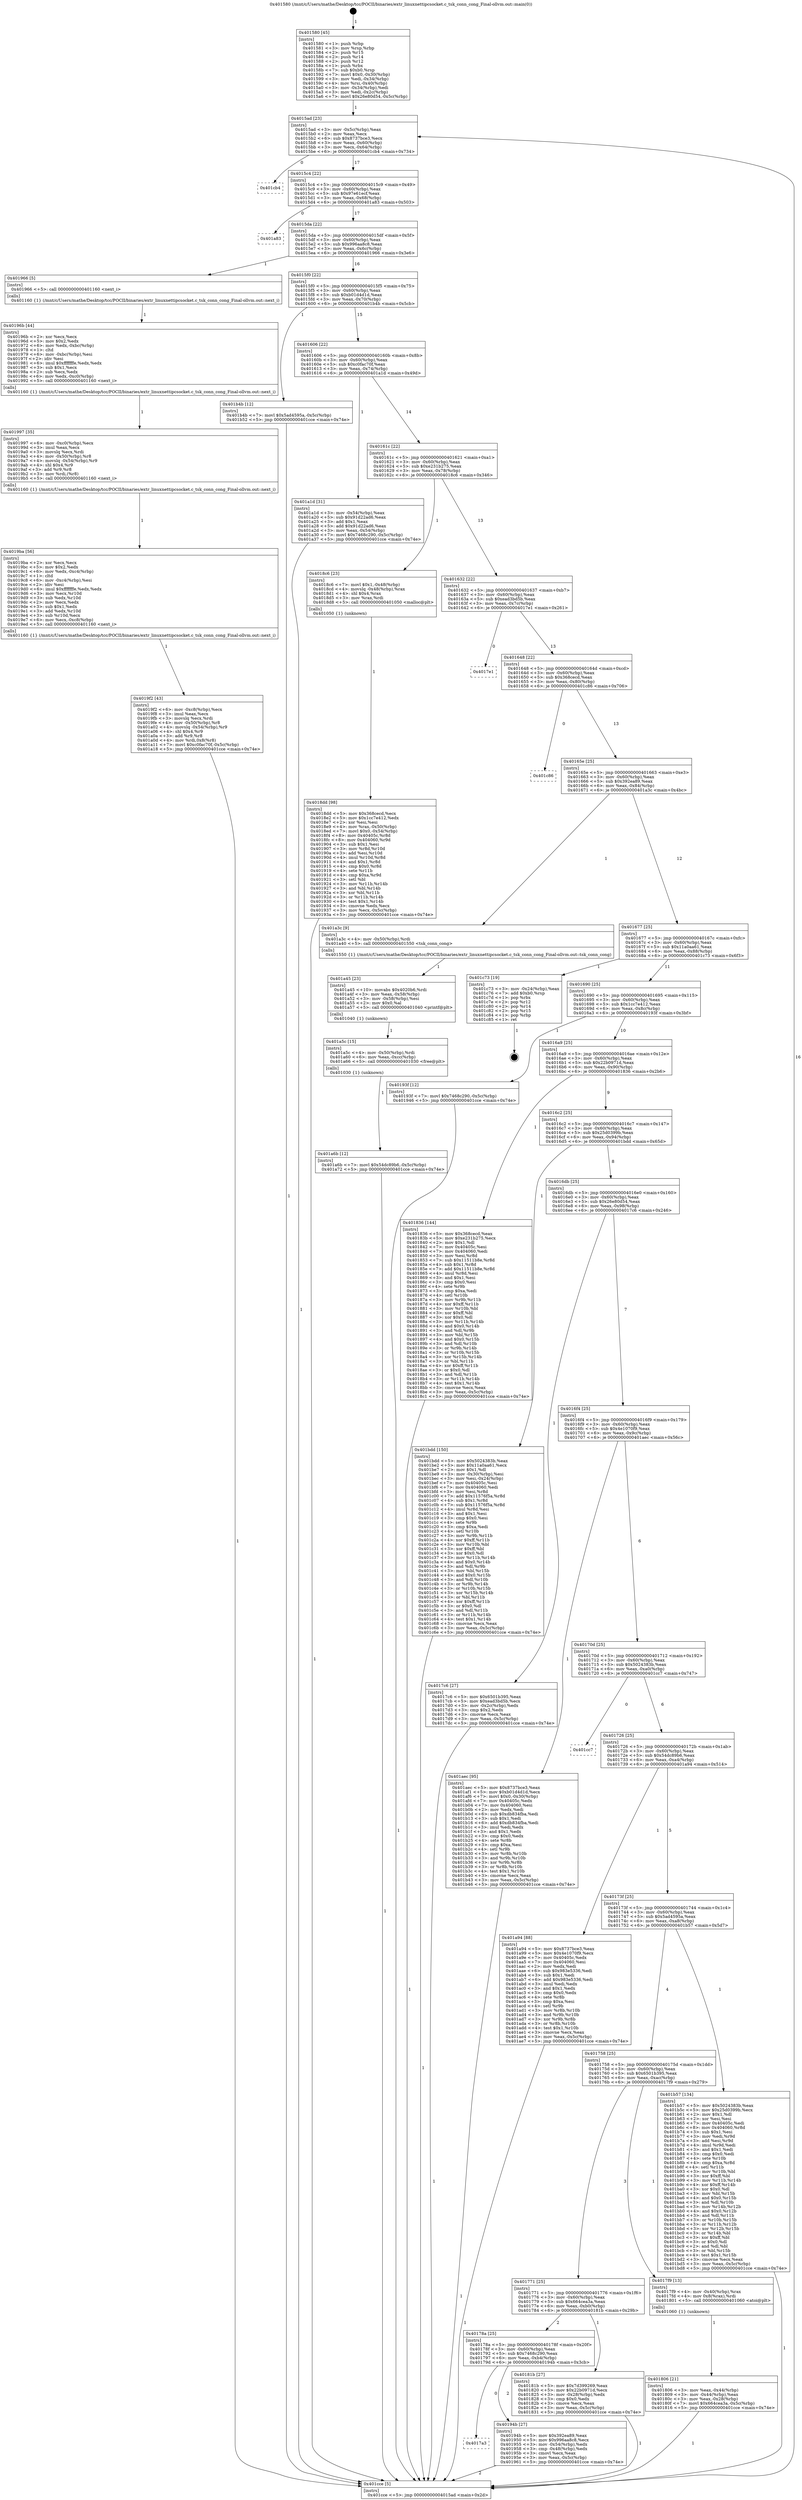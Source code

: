 digraph "0x401580" {
  label = "0x401580 (/mnt/c/Users/mathe/Desktop/tcc/POCII/binaries/extr_linuxnettipcsocket.c_tsk_conn_cong_Final-ollvm.out::main(0))"
  labelloc = "t"
  node[shape=record]

  Entry [label="",width=0.3,height=0.3,shape=circle,fillcolor=black,style=filled]
  "0x4015ad" [label="{
     0x4015ad [23]\l
     | [instrs]\l
     &nbsp;&nbsp;0x4015ad \<+3\>: mov -0x5c(%rbp),%eax\l
     &nbsp;&nbsp;0x4015b0 \<+2\>: mov %eax,%ecx\l
     &nbsp;&nbsp;0x4015b2 \<+6\>: sub $0x8737bce3,%ecx\l
     &nbsp;&nbsp;0x4015b8 \<+3\>: mov %eax,-0x60(%rbp)\l
     &nbsp;&nbsp;0x4015bb \<+3\>: mov %ecx,-0x64(%rbp)\l
     &nbsp;&nbsp;0x4015be \<+6\>: je 0000000000401cb4 \<main+0x734\>\l
  }"]
  "0x401cb4" [label="{
     0x401cb4\l
  }", style=dashed]
  "0x4015c4" [label="{
     0x4015c4 [22]\l
     | [instrs]\l
     &nbsp;&nbsp;0x4015c4 \<+5\>: jmp 00000000004015c9 \<main+0x49\>\l
     &nbsp;&nbsp;0x4015c9 \<+3\>: mov -0x60(%rbp),%eax\l
     &nbsp;&nbsp;0x4015cc \<+5\>: sub $0x97e61ecf,%eax\l
     &nbsp;&nbsp;0x4015d1 \<+3\>: mov %eax,-0x68(%rbp)\l
     &nbsp;&nbsp;0x4015d4 \<+6\>: je 0000000000401a83 \<main+0x503\>\l
  }"]
  Exit [label="",width=0.3,height=0.3,shape=circle,fillcolor=black,style=filled,peripheries=2]
  "0x401a83" [label="{
     0x401a83\l
  }", style=dashed]
  "0x4015da" [label="{
     0x4015da [22]\l
     | [instrs]\l
     &nbsp;&nbsp;0x4015da \<+5\>: jmp 00000000004015df \<main+0x5f\>\l
     &nbsp;&nbsp;0x4015df \<+3\>: mov -0x60(%rbp),%eax\l
     &nbsp;&nbsp;0x4015e2 \<+5\>: sub $0x996aa8c8,%eax\l
     &nbsp;&nbsp;0x4015e7 \<+3\>: mov %eax,-0x6c(%rbp)\l
     &nbsp;&nbsp;0x4015ea \<+6\>: je 0000000000401966 \<main+0x3e6\>\l
  }"]
  "0x401a6b" [label="{
     0x401a6b [12]\l
     | [instrs]\l
     &nbsp;&nbsp;0x401a6b \<+7\>: movl $0x54dc89b6,-0x5c(%rbp)\l
     &nbsp;&nbsp;0x401a72 \<+5\>: jmp 0000000000401cce \<main+0x74e\>\l
  }"]
  "0x401966" [label="{
     0x401966 [5]\l
     | [instrs]\l
     &nbsp;&nbsp;0x401966 \<+5\>: call 0000000000401160 \<next_i\>\l
     | [calls]\l
     &nbsp;&nbsp;0x401160 \{1\} (/mnt/c/Users/mathe/Desktop/tcc/POCII/binaries/extr_linuxnettipcsocket.c_tsk_conn_cong_Final-ollvm.out::next_i)\l
  }"]
  "0x4015f0" [label="{
     0x4015f0 [22]\l
     | [instrs]\l
     &nbsp;&nbsp;0x4015f0 \<+5\>: jmp 00000000004015f5 \<main+0x75\>\l
     &nbsp;&nbsp;0x4015f5 \<+3\>: mov -0x60(%rbp),%eax\l
     &nbsp;&nbsp;0x4015f8 \<+5\>: sub $0xb01d4d1d,%eax\l
     &nbsp;&nbsp;0x4015fd \<+3\>: mov %eax,-0x70(%rbp)\l
     &nbsp;&nbsp;0x401600 \<+6\>: je 0000000000401b4b \<main+0x5cb\>\l
  }"]
  "0x401a5c" [label="{
     0x401a5c [15]\l
     | [instrs]\l
     &nbsp;&nbsp;0x401a5c \<+4\>: mov -0x50(%rbp),%rdi\l
     &nbsp;&nbsp;0x401a60 \<+6\>: mov %eax,-0xcc(%rbp)\l
     &nbsp;&nbsp;0x401a66 \<+5\>: call 0000000000401030 \<free@plt\>\l
     | [calls]\l
     &nbsp;&nbsp;0x401030 \{1\} (unknown)\l
  }"]
  "0x401b4b" [label="{
     0x401b4b [12]\l
     | [instrs]\l
     &nbsp;&nbsp;0x401b4b \<+7\>: movl $0x5ad4595a,-0x5c(%rbp)\l
     &nbsp;&nbsp;0x401b52 \<+5\>: jmp 0000000000401cce \<main+0x74e\>\l
  }"]
  "0x401606" [label="{
     0x401606 [22]\l
     | [instrs]\l
     &nbsp;&nbsp;0x401606 \<+5\>: jmp 000000000040160b \<main+0x8b\>\l
     &nbsp;&nbsp;0x40160b \<+3\>: mov -0x60(%rbp),%eax\l
     &nbsp;&nbsp;0x40160e \<+5\>: sub $0xc0fac70f,%eax\l
     &nbsp;&nbsp;0x401613 \<+3\>: mov %eax,-0x74(%rbp)\l
     &nbsp;&nbsp;0x401616 \<+6\>: je 0000000000401a1d \<main+0x49d\>\l
  }"]
  "0x401a45" [label="{
     0x401a45 [23]\l
     | [instrs]\l
     &nbsp;&nbsp;0x401a45 \<+10\>: movabs $0x4020b6,%rdi\l
     &nbsp;&nbsp;0x401a4f \<+3\>: mov %eax,-0x58(%rbp)\l
     &nbsp;&nbsp;0x401a52 \<+3\>: mov -0x58(%rbp),%esi\l
     &nbsp;&nbsp;0x401a55 \<+2\>: mov $0x0,%al\l
     &nbsp;&nbsp;0x401a57 \<+5\>: call 0000000000401040 \<printf@plt\>\l
     | [calls]\l
     &nbsp;&nbsp;0x401040 \{1\} (unknown)\l
  }"]
  "0x401a1d" [label="{
     0x401a1d [31]\l
     | [instrs]\l
     &nbsp;&nbsp;0x401a1d \<+3\>: mov -0x54(%rbp),%eax\l
     &nbsp;&nbsp;0x401a20 \<+5\>: sub $0x91d22ad6,%eax\l
     &nbsp;&nbsp;0x401a25 \<+3\>: add $0x1,%eax\l
     &nbsp;&nbsp;0x401a28 \<+5\>: add $0x91d22ad6,%eax\l
     &nbsp;&nbsp;0x401a2d \<+3\>: mov %eax,-0x54(%rbp)\l
     &nbsp;&nbsp;0x401a30 \<+7\>: movl $0x7468c290,-0x5c(%rbp)\l
     &nbsp;&nbsp;0x401a37 \<+5\>: jmp 0000000000401cce \<main+0x74e\>\l
  }"]
  "0x40161c" [label="{
     0x40161c [22]\l
     | [instrs]\l
     &nbsp;&nbsp;0x40161c \<+5\>: jmp 0000000000401621 \<main+0xa1\>\l
     &nbsp;&nbsp;0x401621 \<+3\>: mov -0x60(%rbp),%eax\l
     &nbsp;&nbsp;0x401624 \<+5\>: sub $0xe231b275,%eax\l
     &nbsp;&nbsp;0x401629 \<+3\>: mov %eax,-0x78(%rbp)\l
     &nbsp;&nbsp;0x40162c \<+6\>: je 00000000004018c6 \<main+0x346\>\l
  }"]
  "0x4019f2" [label="{
     0x4019f2 [43]\l
     | [instrs]\l
     &nbsp;&nbsp;0x4019f2 \<+6\>: mov -0xc8(%rbp),%ecx\l
     &nbsp;&nbsp;0x4019f8 \<+3\>: imul %eax,%ecx\l
     &nbsp;&nbsp;0x4019fb \<+3\>: movslq %ecx,%rdi\l
     &nbsp;&nbsp;0x4019fe \<+4\>: mov -0x50(%rbp),%r8\l
     &nbsp;&nbsp;0x401a02 \<+4\>: movslq -0x54(%rbp),%r9\l
     &nbsp;&nbsp;0x401a06 \<+4\>: shl $0x4,%r9\l
     &nbsp;&nbsp;0x401a0a \<+3\>: add %r9,%r8\l
     &nbsp;&nbsp;0x401a0d \<+4\>: mov %rdi,0x8(%r8)\l
     &nbsp;&nbsp;0x401a11 \<+7\>: movl $0xc0fac70f,-0x5c(%rbp)\l
     &nbsp;&nbsp;0x401a18 \<+5\>: jmp 0000000000401cce \<main+0x74e\>\l
  }"]
  "0x4018c6" [label="{
     0x4018c6 [23]\l
     | [instrs]\l
     &nbsp;&nbsp;0x4018c6 \<+7\>: movl $0x1,-0x48(%rbp)\l
     &nbsp;&nbsp;0x4018cd \<+4\>: movslq -0x48(%rbp),%rax\l
     &nbsp;&nbsp;0x4018d1 \<+4\>: shl $0x4,%rax\l
     &nbsp;&nbsp;0x4018d5 \<+3\>: mov %rax,%rdi\l
     &nbsp;&nbsp;0x4018d8 \<+5\>: call 0000000000401050 \<malloc@plt\>\l
     | [calls]\l
     &nbsp;&nbsp;0x401050 \{1\} (unknown)\l
  }"]
  "0x401632" [label="{
     0x401632 [22]\l
     | [instrs]\l
     &nbsp;&nbsp;0x401632 \<+5\>: jmp 0000000000401637 \<main+0xb7\>\l
     &nbsp;&nbsp;0x401637 \<+3\>: mov -0x60(%rbp),%eax\l
     &nbsp;&nbsp;0x40163a \<+5\>: sub $0xead3bd5b,%eax\l
     &nbsp;&nbsp;0x40163f \<+3\>: mov %eax,-0x7c(%rbp)\l
     &nbsp;&nbsp;0x401642 \<+6\>: je 00000000004017e1 \<main+0x261\>\l
  }"]
  "0x4019ba" [label="{
     0x4019ba [56]\l
     | [instrs]\l
     &nbsp;&nbsp;0x4019ba \<+2\>: xor %ecx,%ecx\l
     &nbsp;&nbsp;0x4019bc \<+5\>: mov $0x2,%edx\l
     &nbsp;&nbsp;0x4019c1 \<+6\>: mov %edx,-0xc4(%rbp)\l
     &nbsp;&nbsp;0x4019c7 \<+1\>: cltd\l
     &nbsp;&nbsp;0x4019c8 \<+6\>: mov -0xc4(%rbp),%esi\l
     &nbsp;&nbsp;0x4019ce \<+2\>: idiv %esi\l
     &nbsp;&nbsp;0x4019d0 \<+6\>: imul $0xfffffffe,%edx,%edx\l
     &nbsp;&nbsp;0x4019d6 \<+3\>: mov %ecx,%r10d\l
     &nbsp;&nbsp;0x4019d9 \<+3\>: sub %edx,%r10d\l
     &nbsp;&nbsp;0x4019dc \<+2\>: mov %ecx,%edx\l
     &nbsp;&nbsp;0x4019de \<+3\>: sub $0x1,%edx\l
     &nbsp;&nbsp;0x4019e1 \<+3\>: add %edx,%r10d\l
     &nbsp;&nbsp;0x4019e4 \<+3\>: sub %r10d,%ecx\l
     &nbsp;&nbsp;0x4019e7 \<+6\>: mov %ecx,-0xc8(%rbp)\l
     &nbsp;&nbsp;0x4019ed \<+5\>: call 0000000000401160 \<next_i\>\l
     | [calls]\l
     &nbsp;&nbsp;0x401160 \{1\} (/mnt/c/Users/mathe/Desktop/tcc/POCII/binaries/extr_linuxnettipcsocket.c_tsk_conn_cong_Final-ollvm.out::next_i)\l
  }"]
  "0x4017e1" [label="{
     0x4017e1\l
  }", style=dashed]
  "0x401648" [label="{
     0x401648 [22]\l
     | [instrs]\l
     &nbsp;&nbsp;0x401648 \<+5\>: jmp 000000000040164d \<main+0xcd\>\l
     &nbsp;&nbsp;0x40164d \<+3\>: mov -0x60(%rbp),%eax\l
     &nbsp;&nbsp;0x401650 \<+5\>: sub $0x368cecd,%eax\l
     &nbsp;&nbsp;0x401655 \<+3\>: mov %eax,-0x80(%rbp)\l
     &nbsp;&nbsp;0x401658 \<+6\>: je 0000000000401c86 \<main+0x706\>\l
  }"]
  "0x401997" [label="{
     0x401997 [35]\l
     | [instrs]\l
     &nbsp;&nbsp;0x401997 \<+6\>: mov -0xc0(%rbp),%ecx\l
     &nbsp;&nbsp;0x40199d \<+3\>: imul %eax,%ecx\l
     &nbsp;&nbsp;0x4019a0 \<+3\>: movslq %ecx,%rdi\l
     &nbsp;&nbsp;0x4019a3 \<+4\>: mov -0x50(%rbp),%r8\l
     &nbsp;&nbsp;0x4019a7 \<+4\>: movslq -0x54(%rbp),%r9\l
     &nbsp;&nbsp;0x4019ab \<+4\>: shl $0x4,%r9\l
     &nbsp;&nbsp;0x4019af \<+3\>: add %r9,%r8\l
     &nbsp;&nbsp;0x4019b2 \<+3\>: mov %rdi,(%r8)\l
     &nbsp;&nbsp;0x4019b5 \<+5\>: call 0000000000401160 \<next_i\>\l
     | [calls]\l
     &nbsp;&nbsp;0x401160 \{1\} (/mnt/c/Users/mathe/Desktop/tcc/POCII/binaries/extr_linuxnettipcsocket.c_tsk_conn_cong_Final-ollvm.out::next_i)\l
  }"]
  "0x401c86" [label="{
     0x401c86\l
  }", style=dashed]
  "0x40165e" [label="{
     0x40165e [25]\l
     | [instrs]\l
     &nbsp;&nbsp;0x40165e \<+5\>: jmp 0000000000401663 \<main+0xe3\>\l
     &nbsp;&nbsp;0x401663 \<+3\>: mov -0x60(%rbp),%eax\l
     &nbsp;&nbsp;0x401666 \<+5\>: sub $0x392ea89,%eax\l
     &nbsp;&nbsp;0x40166b \<+6\>: mov %eax,-0x84(%rbp)\l
     &nbsp;&nbsp;0x401671 \<+6\>: je 0000000000401a3c \<main+0x4bc\>\l
  }"]
  "0x40196b" [label="{
     0x40196b [44]\l
     | [instrs]\l
     &nbsp;&nbsp;0x40196b \<+2\>: xor %ecx,%ecx\l
     &nbsp;&nbsp;0x40196d \<+5\>: mov $0x2,%edx\l
     &nbsp;&nbsp;0x401972 \<+6\>: mov %edx,-0xbc(%rbp)\l
     &nbsp;&nbsp;0x401978 \<+1\>: cltd\l
     &nbsp;&nbsp;0x401979 \<+6\>: mov -0xbc(%rbp),%esi\l
     &nbsp;&nbsp;0x40197f \<+2\>: idiv %esi\l
     &nbsp;&nbsp;0x401981 \<+6\>: imul $0xfffffffe,%edx,%edx\l
     &nbsp;&nbsp;0x401987 \<+3\>: sub $0x1,%ecx\l
     &nbsp;&nbsp;0x40198a \<+2\>: sub %ecx,%edx\l
     &nbsp;&nbsp;0x40198c \<+6\>: mov %edx,-0xc0(%rbp)\l
     &nbsp;&nbsp;0x401992 \<+5\>: call 0000000000401160 \<next_i\>\l
     | [calls]\l
     &nbsp;&nbsp;0x401160 \{1\} (/mnt/c/Users/mathe/Desktop/tcc/POCII/binaries/extr_linuxnettipcsocket.c_tsk_conn_cong_Final-ollvm.out::next_i)\l
  }"]
  "0x401a3c" [label="{
     0x401a3c [9]\l
     | [instrs]\l
     &nbsp;&nbsp;0x401a3c \<+4\>: mov -0x50(%rbp),%rdi\l
     &nbsp;&nbsp;0x401a40 \<+5\>: call 0000000000401550 \<tsk_conn_cong\>\l
     | [calls]\l
     &nbsp;&nbsp;0x401550 \{1\} (/mnt/c/Users/mathe/Desktop/tcc/POCII/binaries/extr_linuxnettipcsocket.c_tsk_conn_cong_Final-ollvm.out::tsk_conn_cong)\l
  }"]
  "0x401677" [label="{
     0x401677 [25]\l
     | [instrs]\l
     &nbsp;&nbsp;0x401677 \<+5\>: jmp 000000000040167c \<main+0xfc\>\l
     &nbsp;&nbsp;0x40167c \<+3\>: mov -0x60(%rbp),%eax\l
     &nbsp;&nbsp;0x40167f \<+5\>: sub $0x11a0aa61,%eax\l
     &nbsp;&nbsp;0x401684 \<+6\>: mov %eax,-0x88(%rbp)\l
     &nbsp;&nbsp;0x40168a \<+6\>: je 0000000000401c73 \<main+0x6f3\>\l
  }"]
  "0x4017a3" [label="{
     0x4017a3\l
  }", style=dashed]
  "0x401c73" [label="{
     0x401c73 [19]\l
     | [instrs]\l
     &nbsp;&nbsp;0x401c73 \<+3\>: mov -0x24(%rbp),%eax\l
     &nbsp;&nbsp;0x401c76 \<+7\>: add $0xb0,%rsp\l
     &nbsp;&nbsp;0x401c7d \<+1\>: pop %rbx\l
     &nbsp;&nbsp;0x401c7e \<+2\>: pop %r12\l
     &nbsp;&nbsp;0x401c80 \<+2\>: pop %r14\l
     &nbsp;&nbsp;0x401c82 \<+2\>: pop %r15\l
     &nbsp;&nbsp;0x401c84 \<+1\>: pop %rbp\l
     &nbsp;&nbsp;0x401c85 \<+1\>: ret\l
  }"]
  "0x401690" [label="{
     0x401690 [25]\l
     | [instrs]\l
     &nbsp;&nbsp;0x401690 \<+5\>: jmp 0000000000401695 \<main+0x115\>\l
     &nbsp;&nbsp;0x401695 \<+3\>: mov -0x60(%rbp),%eax\l
     &nbsp;&nbsp;0x401698 \<+5\>: sub $0x1cc7e412,%eax\l
     &nbsp;&nbsp;0x40169d \<+6\>: mov %eax,-0x8c(%rbp)\l
     &nbsp;&nbsp;0x4016a3 \<+6\>: je 000000000040193f \<main+0x3bf\>\l
  }"]
  "0x40194b" [label="{
     0x40194b [27]\l
     | [instrs]\l
     &nbsp;&nbsp;0x40194b \<+5\>: mov $0x392ea89,%eax\l
     &nbsp;&nbsp;0x401950 \<+5\>: mov $0x996aa8c8,%ecx\l
     &nbsp;&nbsp;0x401955 \<+3\>: mov -0x54(%rbp),%edx\l
     &nbsp;&nbsp;0x401958 \<+3\>: cmp -0x48(%rbp),%edx\l
     &nbsp;&nbsp;0x40195b \<+3\>: cmovl %ecx,%eax\l
     &nbsp;&nbsp;0x40195e \<+3\>: mov %eax,-0x5c(%rbp)\l
     &nbsp;&nbsp;0x401961 \<+5\>: jmp 0000000000401cce \<main+0x74e\>\l
  }"]
  "0x40193f" [label="{
     0x40193f [12]\l
     | [instrs]\l
     &nbsp;&nbsp;0x40193f \<+7\>: movl $0x7468c290,-0x5c(%rbp)\l
     &nbsp;&nbsp;0x401946 \<+5\>: jmp 0000000000401cce \<main+0x74e\>\l
  }"]
  "0x4016a9" [label="{
     0x4016a9 [25]\l
     | [instrs]\l
     &nbsp;&nbsp;0x4016a9 \<+5\>: jmp 00000000004016ae \<main+0x12e\>\l
     &nbsp;&nbsp;0x4016ae \<+3\>: mov -0x60(%rbp),%eax\l
     &nbsp;&nbsp;0x4016b1 \<+5\>: sub $0x22b0971d,%eax\l
     &nbsp;&nbsp;0x4016b6 \<+6\>: mov %eax,-0x90(%rbp)\l
     &nbsp;&nbsp;0x4016bc \<+6\>: je 0000000000401836 \<main+0x2b6\>\l
  }"]
  "0x4018dd" [label="{
     0x4018dd [98]\l
     | [instrs]\l
     &nbsp;&nbsp;0x4018dd \<+5\>: mov $0x368cecd,%ecx\l
     &nbsp;&nbsp;0x4018e2 \<+5\>: mov $0x1cc7e412,%edx\l
     &nbsp;&nbsp;0x4018e7 \<+2\>: xor %esi,%esi\l
     &nbsp;&nbsp;0x4018e9 \<+4\>: mov %rax,-0x50(%rbp)\l
     &nbsp;&nbsp;0x4018ed \<+7\>: movl $0x0,-0x54(%rbp)\l
     &nbsp;&nbsp;0x4018f4 \<+8\>: mov 0x40405c,%r8d\l
     &nbsp;&nbsp;0x4018fc \<+8\>: mov 0x404060,%r9d\l
     &nbsp;&nbsp;0x401904 \<+3\>: sub $0x1,%esi\l
     &nbsp;&nbsp;0x401907 \<+3\>: mov %r8d,%r10d\l
     &nbsp;&nbsp;0x40190a \<+3\>: add %esi,%r10d\l
     &nbsp;&nbsp;0x40190d \<+4\>: imul %r10d,%r8d\l
     &nbsp;&nbsp;0x401911 \<+4\>: and $0x1,%r8d\l
     &nbsp;&nbsp;0x401915 \<+4\>: cmp $0x0,%r8d\l
     &nbsp;&nbsp;0x401919 \<+4\>: sete %r11b\l
     &nbsp;&nbsp;0x40191d \<+4\>: cmp $0xa,%r9d\l
     &nbsp;&nbsp;0x401921 \<+3\>: setl %bl\l
     &nbsp;&nbsp;0x401924 \<+3\>: mov %r11b,%r14b\l
     &nbsp;&nbsp;0x401927 \<+3\>: and %bl,%r14b\l
     &nbsp;&nbsp;0x40192a \<+3\>: xor %bl,%r11b\l
     &nbsp;&nbsp;0x40192d \<+3\>: or %r11b,%r14b\l
     &nbsp;&nbsp;0x401930 \<+4\>: test $0x1,%r14b\l
     &nbsp;&nbsp;0x401934 \<+3\>: cmovne %edx,%ecx\l
     &nbsp;&nbsp;0x401937 \<+3\>: mov %ecx,-0x5c(%rbp)\l
     &nbsp;&nbsp;0x40193a \<+5\>: jmp 0000000000401cce \<main+0x74e\>\l
  }"]
  "0x401836" [label="{
     0x401836 [144]\l
     | [instrs]\l
     &nbsp;&nbsp;0x401836 \<+5\>: mov $0x368cecd,%eax\l
     &nbsp;&nbsp;0x40183b \<+5\>: mov $0xe231b275,%ecx\l
     &nbsp;&nbsp;0x401840 \<+2\>: mov $0x1,%dl\l
     &nbsp;&nbsp;0x401842 \<+7\>: mov 0x40405c,%esi\l
     &nbsp;&nbsp;0x401849 \<+7\>: mov 0x404060,%edi\l
     &nbsp;&nbsp;0x401850 \<+3\>: mov %esi,%r8d\l
     &nbsp;&nbsp;0x401853 \<+7\>: sub $0x11511b8e,%r8d\l
     &nbsp;&nbsp;0x40185a \<+4\>: sub $0x1,%r8d\l
     &nbsp;&nbsp;0x40185e \<+7\>: add $0x11511b8e,%r8d\l
     &nbsp;&nbsp;0x401865 \<+4\>: imul %r8d,%esi\l
     &nbsp;&nbsp;0x401869 \<+3\>: and $0x1,%esi\l
     &nbsp;&nbsp;0x40186c \<+3\>: cmp $0x0,%esi\l
     &nbsp;&nbsp;0x40186f \<+4\>: sete %r9b\l
     &nbsp;&nbsp;0x401873 \<+3\>: cmp $0xa,%edi\l
     &nbsp;&nbsp;0x401876 \<+4\>: setl %r10b\l
     &nbsp;&nbsp;0x40187a \<+3\>: mov %r9b,%r11b\l
     &nbsp;&nbsp;0x40187d \<+4\>: xor $0xff,%r11b\l
     &nbsp;&nbsp;0x401881 \<+3\>: mov %r10b,%bl\l
     &nbsp;&nbsp;0x401884 \<+3\>: xor $0xff,%bl\l
     &nbsp;&nbsp;0x401887 \<+3\>: xor $0x0,%dl\l
     &nbsp;&nbsp;0x40188a \<+3\>: mov %r11b,%r14b\l
     &nbsp;&nbsp;0x40188d \<+4\>: and $0x0,%r14b\l
     &nbsp;&nbsp;0x401891 \<+3\>: and %dl,%r9b\l
     &nbsp;&nbsp;0x401894 \<+3\>: mov %bl,%r15b\l
     &nbsp;&nbsp;0x401897 \<+4\>: and $0x0,%r15b\l
     &nbsp;&nbsp;0x40189b \<+3\>: and %dl,%r10b\l
     &nbsp;&nbsp;0x40189e \<+3\>: or %r9b,%r14b\l
     &nbsp;&nbsp;0x4018a1 \<+3\>: or %r10b,%r15b\l
     &nbsp;&nbsp;0x4018a4 \<+3\>: xor %r15b,%r14b\l
     &nbsp;&nbsp;0x4018a7 \<+3\>: or %bl,%r11b\l
     &nbsp;&nbsp;0x4018aa \<+4\>: xor $0xff,%r11b\l
     &nbsp;&nbsp;0x4018ae \<+3\>: or $0x0,%dl\l
     &nbsp;&nbsp;0x4018b1 \<+3\>: and %dl,%r11b\l
     &nbsp;&nbsp;0x4018b4 \<+3\>: or %r11b,%r14b\l
     &nbsp;&nbsp;0x4018b7 \<+4\>: test $0x1,%r14b\l
     &nbsp;&nbsp;0x4018bb \<+3\>: cmovne %ecx,%eax\l
     &nbsp;&nbsp;0x4018be \<+3\>: mov %eax,-0x5c(%rbp)\l
     &nbsp;&nbsp;0x4018c1 \<+5\>: jmp 0000000000401cce \<main+0x74e\>\l
  }"]
  "0x4016c2" [label="{
     0x4016c2 [25]\l
     | [instrs]\l
     &nbsp;&nbsp;0x4016c2 \<+5\>: jmp 00000000004016c7 \<main+0x147\>\l
     &nbsp;&nbsp;0x4016c7 \<+3\>: mov -0x60(%rbp),%eax\l
     &nbsp;&nbsp;0x4016ca \<+5\>: sub $0x25d0399b,%eax\l
     &nbsp;&nbsp;0x4016cf \<+6\>: mov %eax,-0x94(%rbp)\l
     &nbsp;&nbsp;0x4016d5 \<+6\>: je 0000000000401bdd \<main+0x65d\>\l
  }"]
  "0x40178a" [label="{
     0x40178a [25]\l
     | [instrs]\l
     &nbsp;&nbsp;0x40178a \<+5\>: jmp 000000000040178f \<main+0x20f\>\l
     &nbsp;&nbsp;0x40178f \<+3\>: mov -0x60(%rbp),%eax\l
     &nbsp;&nbsp;0x401792 \<+5\>: sub $0x7468c290,%eax\l
     &nbsp;&nbsp;0x401797 \<+6\>: mov %eax,-0xb4(%rbp)\l
     &nbsp;&nbsp;0x40179d \<+6\>: je 000000000040194b \<main+0x3cb\>\l
  }"]
  "0x401bdd" [label="{
     0x401bdd [150]\l
     | [instrs]\l
     &nbsp;&nbsp;0x401bdd \<+5\>: mov $0x5024383b,%eax\l
     &nbsp;&nbsp;0x401be2 \<+5\>: mov $0x11a0aa61,%ecx\l
     &nbsp;&nbsp;0x401be7 \<+2\>: mov $0x1,%dl\l
     &nbsp;&nbsp;0x401be9 \<+3\>: mov -0x30(%rbp),%esi\l
     &nbsp;&nbsp;0x401bec \<+3\>: mov %esi,-0x24(%rbp)\l
     &nbsp;&nbsp;0x401bef \<+7\>: mov 0x40405c,%esi\l
     &nbsp;&nbsp;0x401bf6 \<+7\>: mov 0x404060,%edi\l
     &nbsp;&nbsp;0x401bfd \<+3\>: mov %esi,%r8d\l
     &nbsp;&nbsp;0x401c00 \<+7\>: add $0x11576f5a,%r8d\l
     &nbsp;&nbsp;0x401c07 \<+4\>: sub $0x1,%r8d\l
     &nbsp;&nbsp;0x401c0b \<+7\>: sub $0x11576f5a,%r8d\l
     &nbsp;&nbsp;0x401c12 \<+4\>: imul %r8d,%esi\l
     &nbsp;&nbsp;0x401c16 \<+3\>: and $0x1,%esi\l
     &nbsp;&nbsp;0x401c19 \<+3\>: cmp $0x0,%esi\l
     &nbsp;&nbsp;0x401c1c \<+4\>: sete %r9b\l
     &nbsp;&nbsp;0x401c20 \<+3\>: cmp $0xa,%edi\l
     &nbsp;&nbsp;0x401c23 \<+4\>: setl %r10b\l
     &nbsp;&nbsp;0x401c27 \<+3\>: mov %r9b,%r11b\l
     &nbsp;&nbsp;0x401c2a \<+4\>: xor $0xff,%r11b\l
     &nbsp;&nbsp;0x401c2e \<+3\>: mov %r10b,%bl\l
     &nbsp;&nbsp;0x401c31 \<+3\>: xor $0xff,%bl\l
     &nbsp;&nbsp;0x401c34 \<+3\>: xor $0x0,%dl\l
     &nbsp;&nbsp;0x401c37 \<+3\>: mov %r11b,%r14b\l
     &nbsp;&nbsp;0x401c3a \<+4\>: and $0x0,%r14b\l
     &nbsp;&nbsp;0x401c3e \<+3\>: and %dl,%r9b\l
     &nbsp;&nbsp;0x401c41 \<+3\>: mov %bl,%r15b\l
     &nbsp;&nbsp;0x401c44 \<+4\>: and $0x0,%r15b\l
     &nbsp;&nbsp;0x401c48 \<+3\>: and %dl,%r10b\l
     &nbsp;&nbsp;0x401c4b \<+3\>: or %r9b,%r14b\l
     &nbsp;&nbsp;0x401c4e \<+3\>: or %r10b,%r15b\l
     &nbsp;&nbsp;0x401c51 \<+3\>: xor %r15b,%r14b\l
     &nbsp;&nbsp;0x401c54 \<+3\>: or %bl,%r11b\l
     &nbsp;&nbsp;0x401c57 \<+4\>: xor $0xff,%r11b\l
     &nbsp;&nbsp;0x401c5b \<+3\>: or $0x0,%dl\l
     &nbsp;&nbsp;0x401c5e \<+3\>: and %dl,%r11b\l
     &nbsp;&nbsp;0x401c61 \<+3\>: or %r11b,%r14b\l
     &nbsp;&nbsp;0x401c64 \<+4\>: test $0x1,%r14b\l
     &nbsp;&nbsp;0x401c68 \<+3\>: cmovne %ecx,%eax\l
     &nbsp;&nbsp;0x401c6b \<+3\>: mov %eax,-0x5c(%rbp)\l
     &nbsp;&nbsp;0x401c6e \<+5\>: jmp 0000000000401cce \<main+0x74e\>\l
  }"]
  "0x4016db" [label="{
     0x4016db [25]\l
     | [instrs]\l
     &nbsp;&nbsp;0x4016db \<+5\>: jmp 00000000004016e0 \<main+0x160\>\l
     &nbsp;&nbsp;0x4016e0 \<+3\>: mov -0x60(%rbp),%eax\l
     &nbsp;&nbsp;0x4016e3 \<+5\>: sub $0x26e80d54,%eax\l
     &nbsp;&nbsp;0x4016e8 \<+6\>: mov %eax,-0x98(%rbp)\l
     &nbsp;&nbsp;0x4016ee \<+6\>: je 00000000004017c6 \<main+0x246\>\l
  }"]
  "0x40181b" [label="{
     0x40181b [27]\l
     | [instrs]\l
     &nbsp;&nbsp;0x40181b \<+5\>: mov $0x7d399269,%eax\l
     &nbsp;&nbsp;0x401820 \<+5\>: mov $0x22b0971d,%ecx\l
     &nbsp;&nbsp;0x401825 \<+3\>: mov -0x28(%rbp),%edx\l
     &nbsp;&nbsp;0x401828 \<+3\>: cmp $0x0,%edx\l
     &nbsp;&nbsp;0x40182b \<+3\>: cmove %ecx,%eax\l
     &nbsp;&nbsp;0x40182e \<+3\>: mov %eax,-0x5c(%rbp)\l
     &nbsp;&nbsp;0x401831 \<+5\>: jmp 0000000000401cce \<main+0x74e\>\l
  }"]
  "0x4017c6" [label="{
     0x4017c6 [27]\l
     | [instrs]\l
     &nbsp;&nbsp;0x4017c6 \<+5\>: mov $0x6501b395,%eax\l
     &nbsp;&nbsp;0x4017cb \<+5\>: mov $0xead3bd5b,%ecx\l
     &nbsp;&nbsp;0x4017d0 \<+3\>: mov -0x2c(%rbp),%edx\l
     &nbsp;&nbsp;0x4017d3 \<+3\>: cmp $0x2,%edx\l
     &nbsp;&nbsp;0x4017d6 \<+3\>: cmovne %ecx,%eax\l
     &nbsp;&nbsp;0x4017d9 \<+3\>: mov %eax,-0x5c(%rbp)\l
     &nbsp;&nbsp;0x4017dc \<+5\>: jmp 0000000000401cce \<main+0x74e\>\l
  }"]
  "0x4016f4" [label="{
     0x4016f4 [25]\l
     | [instrs]\l
     &nbsp;&nbsp;0x4016f4 \<+5\>: jmp 00000000004016f9 \<main+0x179\>\l
     &nbsp;&nbsp;0x4016f9 \<+3\>: mov -0x60(%rbp),%eax\l
     &nbsp;&nbsp;0x4016fc \<+5\>: sub $0x4e1070f9,%eax\l
     &nbsp;&nbsp;0x401701 \<+6\>: mov %eax,-0x9c(%rbp)\l
     &nbsp;&nbsp;0x401707 \<+6\>: je 0000000000401aec \<main+0x56c\>\l
  }"]
  "0x401cce" [label="{
     0x401cce [5]\l
     | [instrs]\l
     &nbsp;&nbsp;0x401cce \<+5\>: jmp 00000000004015ad \<main+0x2d\>\l
  }"]
  "0x401580" [label="{
     0x401580 [45]\l
     | [instrs]\l
     &nbsp;&nbsp;0x401580 \<+1\>: push %rbp\l
     &nbsp;&nbsp;0x401581 \<+3\>: mov %rsp,%rbp\l
     &nbsp;&nbsp;0x401584 \<+2\>: push %r15\l
     &nbsp;&nbsp;0x401586 \<+2\>: push %r14\l
     &nbsp;&nbsp;0x401588 \<+2\>: push %r12\l
     &nbsp;&nbsp;0x40158a \<+1\>: push %rbx\l
     &nbsp;&nbsp;0x40158b \<+7\>: sub $0xb0,%rsp\l
     &nbsp;&nbsp;0x401592 \<+7\>: movl $0x0,-0x30(%rbp)\l
     &nbsp;&nbsp;0x401599 \<+3\>: mov %edi,-0x34(%rbp)\l
     &nbsp;&nbsp;0x40159c \<+4\>: mov %rsi,-0x40(%rbp)\l
     &nbsp;&nbsp;0x4015a0 \<+3\>: mov -0x34(%rbp),%edi\l
     &nbsp;&nbsp;0x4015a3 \<+3\>: mov %edi,-0x2c(%rbp)\l
     &nbsp;&nbsp;0x4015a6 \<+7\>: movl $0x26e80d54,-0x5c(%rbp)\l
  }"]
  "0x401806" [label="{
     0x401806 [21]\l
     | [instrs]\l
     &nbsp;&nbsp;0x401806 \<+3\>: mov %eax,-0x44(%rbp)\l
     &nbsp;&nbsp;0x401809 \<+3\>: mov -0x44(%rbp),%eax\l
     &nbsp;&nbsp;0x40180c \<+3\>: mov %eax,-0x28(%rbp)\l
     &nbsp;&nbsp;0x40180f \<+7\>: movl $0x664cea3a,-0x5c(%rbp)\l
     &nbsp;&nbsp;0x401816 \<+5\>: jmp 0000000000401cce \<main+0x74e\>\l
  }"]
  "0x401aec" [label="{
     0x401aec [95]\l
     | [instrs]\l
     &nbsp;&nbsp;0x401aec \<+5\>: mov $0x8737bce3,%eax\l
     &nbsp;&nbsp;0x401af1 \<+5\>: mov $0xb01d4d1d,%ecx\l
     &nbsp;&nbsp;0x401af6 \<+7\>: movl $0x0,-0x30(%rbp)\l
     &nbsp;&nbsp;0x401afd \<+7\>: mov 0x40405c,%edx\l
     &nbsp;&nbsp;0x401b04 \<+7\>: mov 0x404060,%esi\l
     &nbsp;&nbsp;0x401b0b \<+2\>: mov %edx,%edi\l
     &nbsp;&nbsp;0x401b0d \<+6\>: sub $0xdb834fba,%edi\l
     &nbsp;&nbsp;0x401b13 \<+3\>: sub $0x1,%edi\l
     &nbsp;&nbsp;0x401b16 \<+6\>: add $0xdb834fba,%edi\l
     &nbsp;&nbsp;0x401b1c \<+3\>: imul %edi,%edx\l
     &nbsp;&nbsp;0x401b1f \<+3\>: and $0x1,%edx\l
     &nbsp;&nbsp;0x401b22 \<+3\>: cmp $0x0,%edx\l
     &nbsp;&nbsp;0x401b25 \<+4\>: sete %r8b\l
     &nbsp;&nbsp;0x401b29 \<+3\>: cmp $0xa,%esi\l
     &nbsp;&nbsp;0x401b2c \<+4\>: setl %r9b\l
     &nbsp;&nbsp;0x401b30 \<+3\>: mov %r8b,%r10b\l
     &nbsp;&nbsp;0x401b33 \<+3\>: and %r9b,%r10b\l
     &nbsp;&nbsp;0x401b36 \<+3\>: xor %r9b,%r8b\l
     &nbsp;&nbsp;0x401b39 \<+3\>: or %r8b,%r10b\l
     &nbsp;&nbsp;0x401b3c \<+4\>: test $0x1,%r10b\l
     &nbsp;&nbsp;0x401b40 \<+3\>: cmovne %ecx,%eax\l
     &nbsp;&nbsp;0x401b43 \<+3\>: mov %eax,-0x5c(%rbp)\l
     &nbsp;&nbsp;0x401b46 \<+5\>: jmp 0000000000401cce \<main+0x74e\>\l
  }"]
  "0x40170d" [label="{
     0x40170d [25]\l
     | [instrs]\l
     &nbsp;&nbsp;0x40170d \<+5\>: jmp 0000000000401712 \<main+0x192\>\l
     &nbsp;&nbsp;0x401712 \<+3\>: mov -0x60(%rbp),%eax\l
     &nbsp;&nbsp;0x401715 \<+5\>: sub $0x5024383b,%eax\l
     &nbsp;&nbsp;0x40171a \<+6\>: mov %eax,-0xa0(%rbp)\l
     &nbsp;&nbsp;0x401720 \<+6\>: je 0000000000401cc7 \<main+0x747\>\l
  }"]
  "0x401771" [label="{
     0x401771 [25]\l
     | [instrs]\l
     &nbsp;&nbsp;0x401771 \<+5\>: jmp 0000000000401776 \<main+0x1f6\>\l
     &nbsp;&nbsp;0x401776 \<+3\>: mov -0x60(%rbp),%eax\l
     &nbsp;&nbsp;0x401779 \<+5\>: sub $0x664cea3a,%eax\l
     &nbsp;&nbsp;0x40177e \<+6\>: mov %eax,-0xb0(%rbp)\l
     &nbsp;&nbsp;0x401784 \<+6\>: je 000000000040181b \<main+0x29b\>\l
  }"]
  "0x401cc7" [label="{
     0x401cc7\l
  }", style=dashed]
  "0x401726" [label="{
     0x401726 [25]\l
     | [instrs]\l
     &nbsp;&nbsp;0x401726 \<+5\>: jmp 000000000040172b \<main+0x1ab\>\l
     &nbsp;&nbsp;0x40172b \<+3\>: mov -0x60(%rbp),%eax\l
     &nbsp;&nbsp;0x40172e \<+5\>: sub $0x54dc89b6,%eax\l
     &nbsp;&nbsp;0x401733 \<+6\>: mov %eax,-0xa4(%rbp)\l
     &nbsp;&nbsp;0x401739 \<+6\>: je 0000000000401a94 \<main+0x514\>\l
  }"]
  "0x4017f9" [label="{
     0x4017f9 [13]\l
     | [instrs]\l
     &nbsp;&nbsp;0x4017f9 \<+4\>: mov -0x40(%rbp),%rax\l
     &nbsp;&nbsp;0x4017fd \<+4\>: mov 0x8(%rax),%rdi\l
     &nbsp;&nbsp;0x401801 \<+5\>: call 0000000000401060 \<atoi@plt\>\l
     | [calls]\l
     &nbsp;&nbsp;0x401060 \{1\} (unknown)\l
  }"]
  "0x401a94" [label="{
     0x401a94 [88]\l
     | [instrs]\l
     &nbsp;&nbsp;0x401a94 \<+5\>: mov $0x8737bce3,%eax\l
     &nbsp;&nbsp;0x401a99 \<+5\>: mov $0x4e1070f9,%ecx\l
     &nbsp;&nbsp;0x401a9e \<+7\>: mov 0x40405c,%edx\l
     &nbsp;&nbsp;0x401aa5 \<+7\>: mov 0x404060,%esi\l
     &nbsp;&nbsp;0x401aac \<+2\>: mov %edx,%edi\l
     &nbsp;&nbsp;0x401aae \<+6\>: sub $0x983e5336,%edi\l
     &nbsp;&nbsp;0x401ab4 \<+3\>: sub $0x1,%edi\l
     &nbsp;&nbsp;0x401ab7 \<+6\>: add $0x983e5336,%edi\l
     &nbsp;&nbsp;0x401abd \<+3\>: imul %edi,%edx\l
     &nbsp;&nbsp;0x401ac0 \<+3\>: and $0x1,%edx\l
     &nbsp;&nbsp;0x401ac3 \<+3\>: cmp $0x0,%edx\l
     &nbsp;&nbsp;0x401ac6 \<+4\>: sete %r8b\l
     &nbsp;&nbsp;0x401aca \<+3\>: cmp $0xa,%esi\l
     &nbsp;&nbsp;0x401acd \<+4\>: setl %r9b\l
     &nbsp;&nbsp;0x401ad1 \<+3\>: mov %r8b,%r10b\l
     &nbsp;&nbsp;0x401ad4 \<+3\>: and %r9b,%r10b\l
     &nbsp;&nbsp;0x401ad7 \<+3\>: xor %r9b,%r8b\l
     &nbsp;&nbsp;0x401ada \<+3\>: or %r8b,%r10b\l
     &nbsp;&nbsp;0x401add \<+4\>: test $0x1,%r10b\l
     &nbsp;&nbsp;0x401ae1 \<+3\>: cmovne %ecx,%eax\l
     &nbsp;&nbsp;0x401ae4 \<+3\>: mov %eax,-0x5c(%rbp)\l
     &nbsp;&nbsp;0x401ae7 \<+5\>: jmp 0000000000401cce \<main+0x74e\>\l
  }"]
  "0x40173f" [label="{
     0x40173f [25]\l
     | [instrs]\l
     &nbsp;&nbsp;0x40173f \<+5\>: jmp 0000000000401744 \<main+0x1c4\>\l
     &nbsp;&nbsp;0x401744 \<+3\>: mov -0x60(%rbp),%eax\l
     &nbsp;&nbsp;0x401747 \<+5\>: sub $0x5ad4595a,%eax\l
     &nbsp;&nbsp;0x40174c \<+6\>: mov %eax,-0xa8(%rbp)\l
     &nbsp;&nbsp;0x401752 \<+6\>: je 0000000000401b57 \<main+0x5d7\>\l
  }"]
  "0x401758" [label="{
     0x401758 [25]\l
     | [instrs]\l
     &nbsp;&nbsp;0x401758 \<+5\>: jmp 000000000040175d \<main+0x1dd\>\l
     &nbsp;&nbsp;0x40175d \<+3\>: mov -0x60(%rbp),%eax\l
     &nbsp;&nbsp;0x401760 \<+5\>: sub $0x6501b395,%eax\l
     &nbsp;&nbsp;0x401765 \<+6\>: mov %eax,-0xac(%rbp)\l
     &nbsp;&nbsp;0x40176b \<+6\>: je 00000000004017f9 \<main+0x279\>\l
  }"]
  "0x401b57" [label="{
     0x401b57 [134]\l
     | [instrs]\l
     &nbsp;&nbsp;0x401b57 \<+5\>: mov $0x5024383b,%eax\l
     &nbsp;&nbsp;0x401b5c \<+5\>: mov $0x25d0399b,%ecx\l
     &nbsp;&nbsp;0x401b61 \<+2\>: mov $0x1,%dl\l
     &nbsp;&nbsp;0x401b63 \<+2\>: xor %esi,%esi\l
     &nbsp;&nbsp;0x401b65 \<+7\>: mov 0x40405c,%edi\l
     &nbsp;&nbsp;0x401b6c \<+8\>: mov 0x404060,%r8d\l
     &nbsp;&nbsp;0x401b74 \<+3\>: sub $0x1,%esi\l
     &nbsp;&nbsp;0x401b77 \<+3\>: mov %edi,%r9d\l
     &nbsp;&nbsp;0x401b7a \<+3\>: add %esi,%r9d\l
     &nbsp;&nbsp;0x401b7d \<+4\>: imul %r9d,%edi\l
     &nbsp;&nbsp;0x401b81 \<+3\>: and $0x1,%edi\l
     &nbsp;&nbsp;0x401b84 \<+3\>: cmp $0x0,%edi\l
     &nbsp;&nbsp;0x401b87 \<+4\>: sete %r10b\l
     &nbsp;&nbsp;0x401b8b \<+4\>: cmp $0xa,%r8d\l
     &nbsp;&nbsp;0x401b8f \<+4\>: setl %r11b\l
     &nbsp;&nbsp;0x401b93 \<+3\>: mov %r10b,%bl\l
     &nbsp;&nbsp;0x401b96 \<+3\>: xor $0xff,%bl\l
     &nbsp;&nbsp;0x401b99 \<+3\>: mov %r11b,%r14b\l
     &nbsp;&nbsp;0x401b9c \<+4\>: xor $0xff,%r14b\l
     &nbsp;&nbsp;0x401ba0 \<+3\>: xor $0x0,%dl\l
     &nbsp;&nbsp;0x401ba3 \<+3\>: mov %bl,%r15b\l
     &nbsp;&nbsp;0x401ba6 \<+4\>: and $0x0,%r15b\l
     &nbsp;&nbsp;0x401baa \<+3\>: and %dl,%r10b\l
     &nbsp;&nbsp;0x401bad \<+3\>: mov %r14b,%r12b\l
     &nbsp;&nbsp;0x401bb0 \<+4\>: and $0x0,%r12b\l
     &nbsp;&nbsp;0x401bb4 \<+3\>: and %dl,%r11b\l
     &nbsp;&nbsp;0x401bb7 \<+3\>: or %r10b,%r15b\l
     &nbsp;&nbsp;0x401bba \<+3\>: or %r11b,%r12b\l
     &nbsp;&nbsp;0x401bbd \<+3\>: xor %r12b,%r15b\l
     &nbsp;&nbsp;0x401bc0 \<+3\>: or %r14b,%bl\l
     &nbsp;&nbsp;0x401bc3 \<+3\>: xor $0xff,%bl\l
     &nbsp;&nbsp;0x401bc6 \<+3\>: or $0x0,%dl\l
     &nbsp;&nbsp;0x401bc9 \<+2\>: and %dl,%bl\l
     &nbsp;&nbsp;0x401bcb \<+3\>: or %bl,%r15b\l
     &nbsp;&nbsp;0x401bce \<+4\>: test $0x1,%r15b\l
     &nbsp;&nbsp;0x401bd2 \<+3\>: cmovne %ecx,%eax\l
     &nbsp;&nbsp;0x401bd5 \<+3\>: mov %eax,-0x5c(%rbp)\l
     &nbsp;&nbsp;0x401bd8 \<+5\>: jmp 0000000000401cce \<main+0x74e\>\l
  }"]
  Entry -> "0x401580" [label=" 1"]
  "0x4015ad" -> "0x401cb4" [label=" 0"]
  "0x4015ad" -> "0x4015c4" [label=" 17"]
  "0x401c73" -> Exit [label=" 1"]
  "0x4015c4" -> "0x401a83" [label=" 0"]
  "0x4015c4" -> "0x4015da" [label=" 17"]
  "0x401bdd" -> "0x401cce" [label=" 1"]
  "0x4015da" -> "0x401966" [label=" 1"]
  "0x4015da" -> "0x4015f0" [label=" 16"]
  "0x401b57" -> "0x401cce" [label=" 1"]
  "0x4015f0" -> "0x401b4b" [label=" 1"]
  "0x4015f0" -> "0x401606" [label=" 15"]
  "0x401b4b" -> "0x401cce" [label=" 1"]
  "0x401606" -> "0x401a1d" [label=" 1"]
  "0x401606" -> "0x40161c" [label=" 14"]
  "0x401aec" -> "0x401cce" [label=" 1"]
  "0x40161c" -> "0x4018c6" [label=" 1"]
  "0x40161c" -> "0x401632" [label=" 13"]
  "0x401a94" -> "0x401cce" [label=" 1"]
  "0x401632" -> "0x4017e1" [label=" 0"]
  "0x401632" -> "0x401648" [label=" 13"]
  "0x401a6b" -> "0x401cce" [label=" 1"]
  "0x401648" -> "0x401c86" [label=" 0"]
  "0x401648" -> "0x40165e" [label=" 13"]
  "0x401a5c" -> "0x401a6b" [label=" 1"]
  "0x40165e" -> "0x401a3c" [label=" 1"]
  "0x40165e" -> "0x401677" [label=" 12"]
  "0x401a45" -> "0x401a5c" [label=" 1"]
  "0x401677" -> "0x401c73" [label=" 1"]
  "0x401677" -> "0x401690" [label=" 11"]
  "0x401a3c" -> "0x401a45" [label=" 1"]
  "0x401690" -> "0x40193f" [label=" 1"]
  "0x401690" -> "0x4016a9" [label=" 10"]
  "0x401a1d" -> "0x401cce" [label=" 1"]
  "0x4016a9" -> "0x401836" [label=" 1"]
  "0x4016a9" -> "0x4016c2" [label=" 9"]
  "0x4019ba" -> "0x4019f2" [label=" 1"]
  "0x4016c2" -> "0x401bdd" [label=" 1"]
  "0x4016c2" -> "0x4016db" [label=" 8"]
  "0x401997" -> "0x4019ba" [label=" 1"]
  "0x4016db" -> "0x4017c6" [label=" 1"]
  "0x4016db" -> "0x4016f4" [label=" 7"]
  "0x4017c6" -> "0x401cce" [label=" 1"]
  "0x401580" -> "0x4015ad" [label=" 1"]
  "0x401cce" -> "0x4015ad" [label=" 16"]
  "0x40196b" -> "0x401997" [label=" 1"]
  "0x4016f4" -> "0x401aec" [label=" 1"]
  "0x4016f4" -> "0x40170d" [label=" 6"]
  "0x40194b" -> "0x401cce" [label=" 2"]
  "0x40170d" -> "0x401cc7" [label=" 0"]
  "0x40170d" -> "0x401726" [label=" 6"]
  "0x40178a" -> "0x4017a3" [label=" 0"]
  "0x401726" -> "0x401a94" [label=" 1"]
  "0x401726" -> "0x40173f" [label=" 5"]
  "0x40178a" -> "0x40194b" [label=" 2"]
  "0x40173f" -> "0x401b57" [label=" 1"]
  "0x40173f" -> "0x401758" [label=" 4"]
  "0x4019f2" -> "0x401cce" [label=" 1"]
  "0x401758" -> "0x4017f9" [label=" 1"]
  "0x401758" -> "0x401771" [label=" 3"]
  "0x4017f9" -> "0x401806" [label=" 1"]
  "0x401806" -> "0x401cce" [label=" 1"]
  "0x401966" -> "0x40196b" [label=" 1"]
  "0x401771" -> "0x40181b" [label=" 1"]
  "0x401771" -> "0x40178a" [label=" 2"]
  "0x40181b" -> "0x401cce" [label=" 1"]
  "0x401836" -> "0x401cce" [label=" 1"]
  "0x4018c6" -> "0x4018dd" [label=" 1"]
  "0x4018dd" -> "0x401cce" [label=" 1"]
  "0x40193f" -> "0x401cce" [label=" 1"]
}
